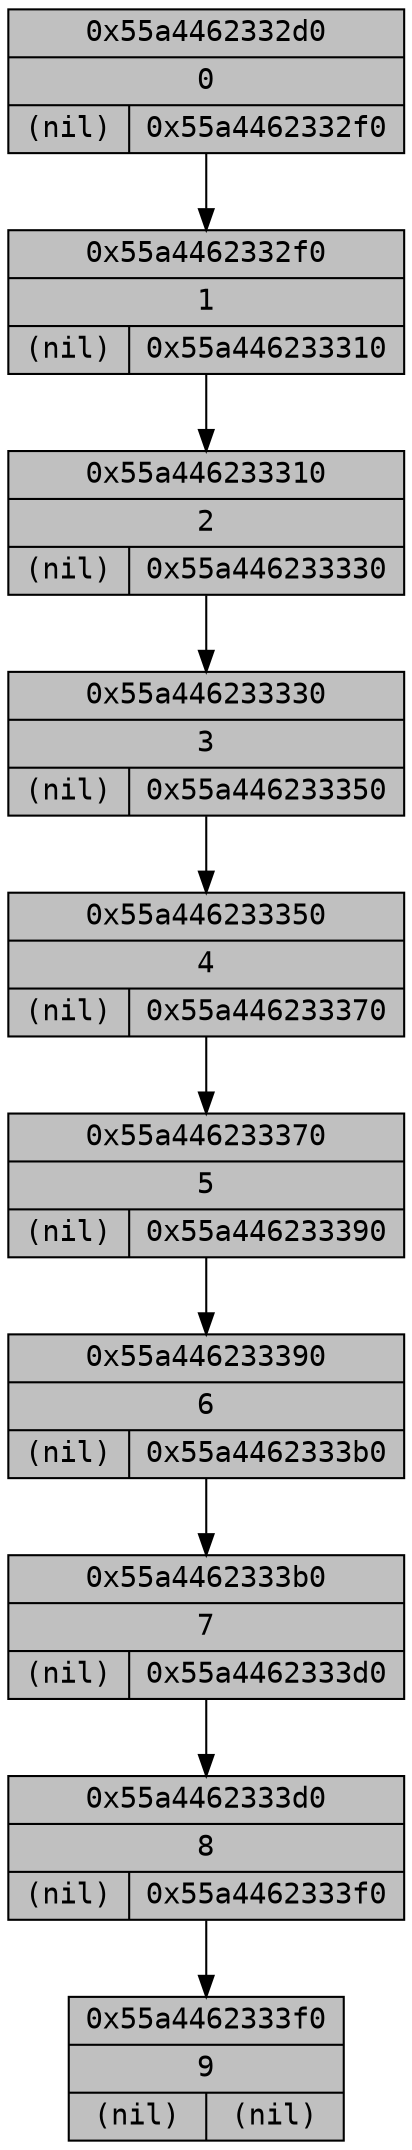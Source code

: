 digraph G
{
  node
  [
    fontname=Monospace
    shape=record
    style=filled
    fillcolor=grey
  ];
  "0x55a4462332d0" [label="{0x55a4462332d0|0|{(nil)|0x55a4462332f0}}"];
  "0x55a4462332d0" -> "0x55a4462332f0";
  "0x55a4462332f0" [label="{0x55a4462332f0|1|{(nil)|0x55a446233310}}"];
  "0x55a4462332f0" -> "0x55a446233310";
  "0x55a446233310" [label="{0x55a446233310|2|{(nil)|0x55a446233330}}"];
  "0x55a446233310" -> "0x55a446233330";
  "0x55a446233330" [label="{0x55a446233330|3|{(nil)|0x55a446233350}}"];
  "0x55a446233330" -> "0x55a446233350";
  "0x55a446233350" [label="{0x55a446233350|4|{(nil)|0x55a446233370}}"];
  "0x55a446233350" -> "0x55a446233370";
  "0x55a446233370" [label="{0x55a446233370|5|{(nil)|0x55a446233390}}"];
  "0x55a446233370" -> "0x55a446233390";
  "0x55a446233390" [label="{0x55a446233390|6|{(nil)|0x55a4462333b0}}"];
  "0x55a446233390" -> "0x55a4462333b0";
  "0x55a4462333b0" [label="{0x55a4462333b0|7|{(nil)|0x55a4462333d0}}"];
  "0x55a4462333b0" -> "0x55a4462333d0";
  "0x55a4462333d0" [label="{0x55a4462333d0|8|{(nil)|0x55a4462333f0}}"];
  "0x55a4462333d0" -> "0x55a4462333f0";
  "0x55a4462333f0" [label="{0x55a4462333f0|9|{(nil)|(nil)}}"];
}
